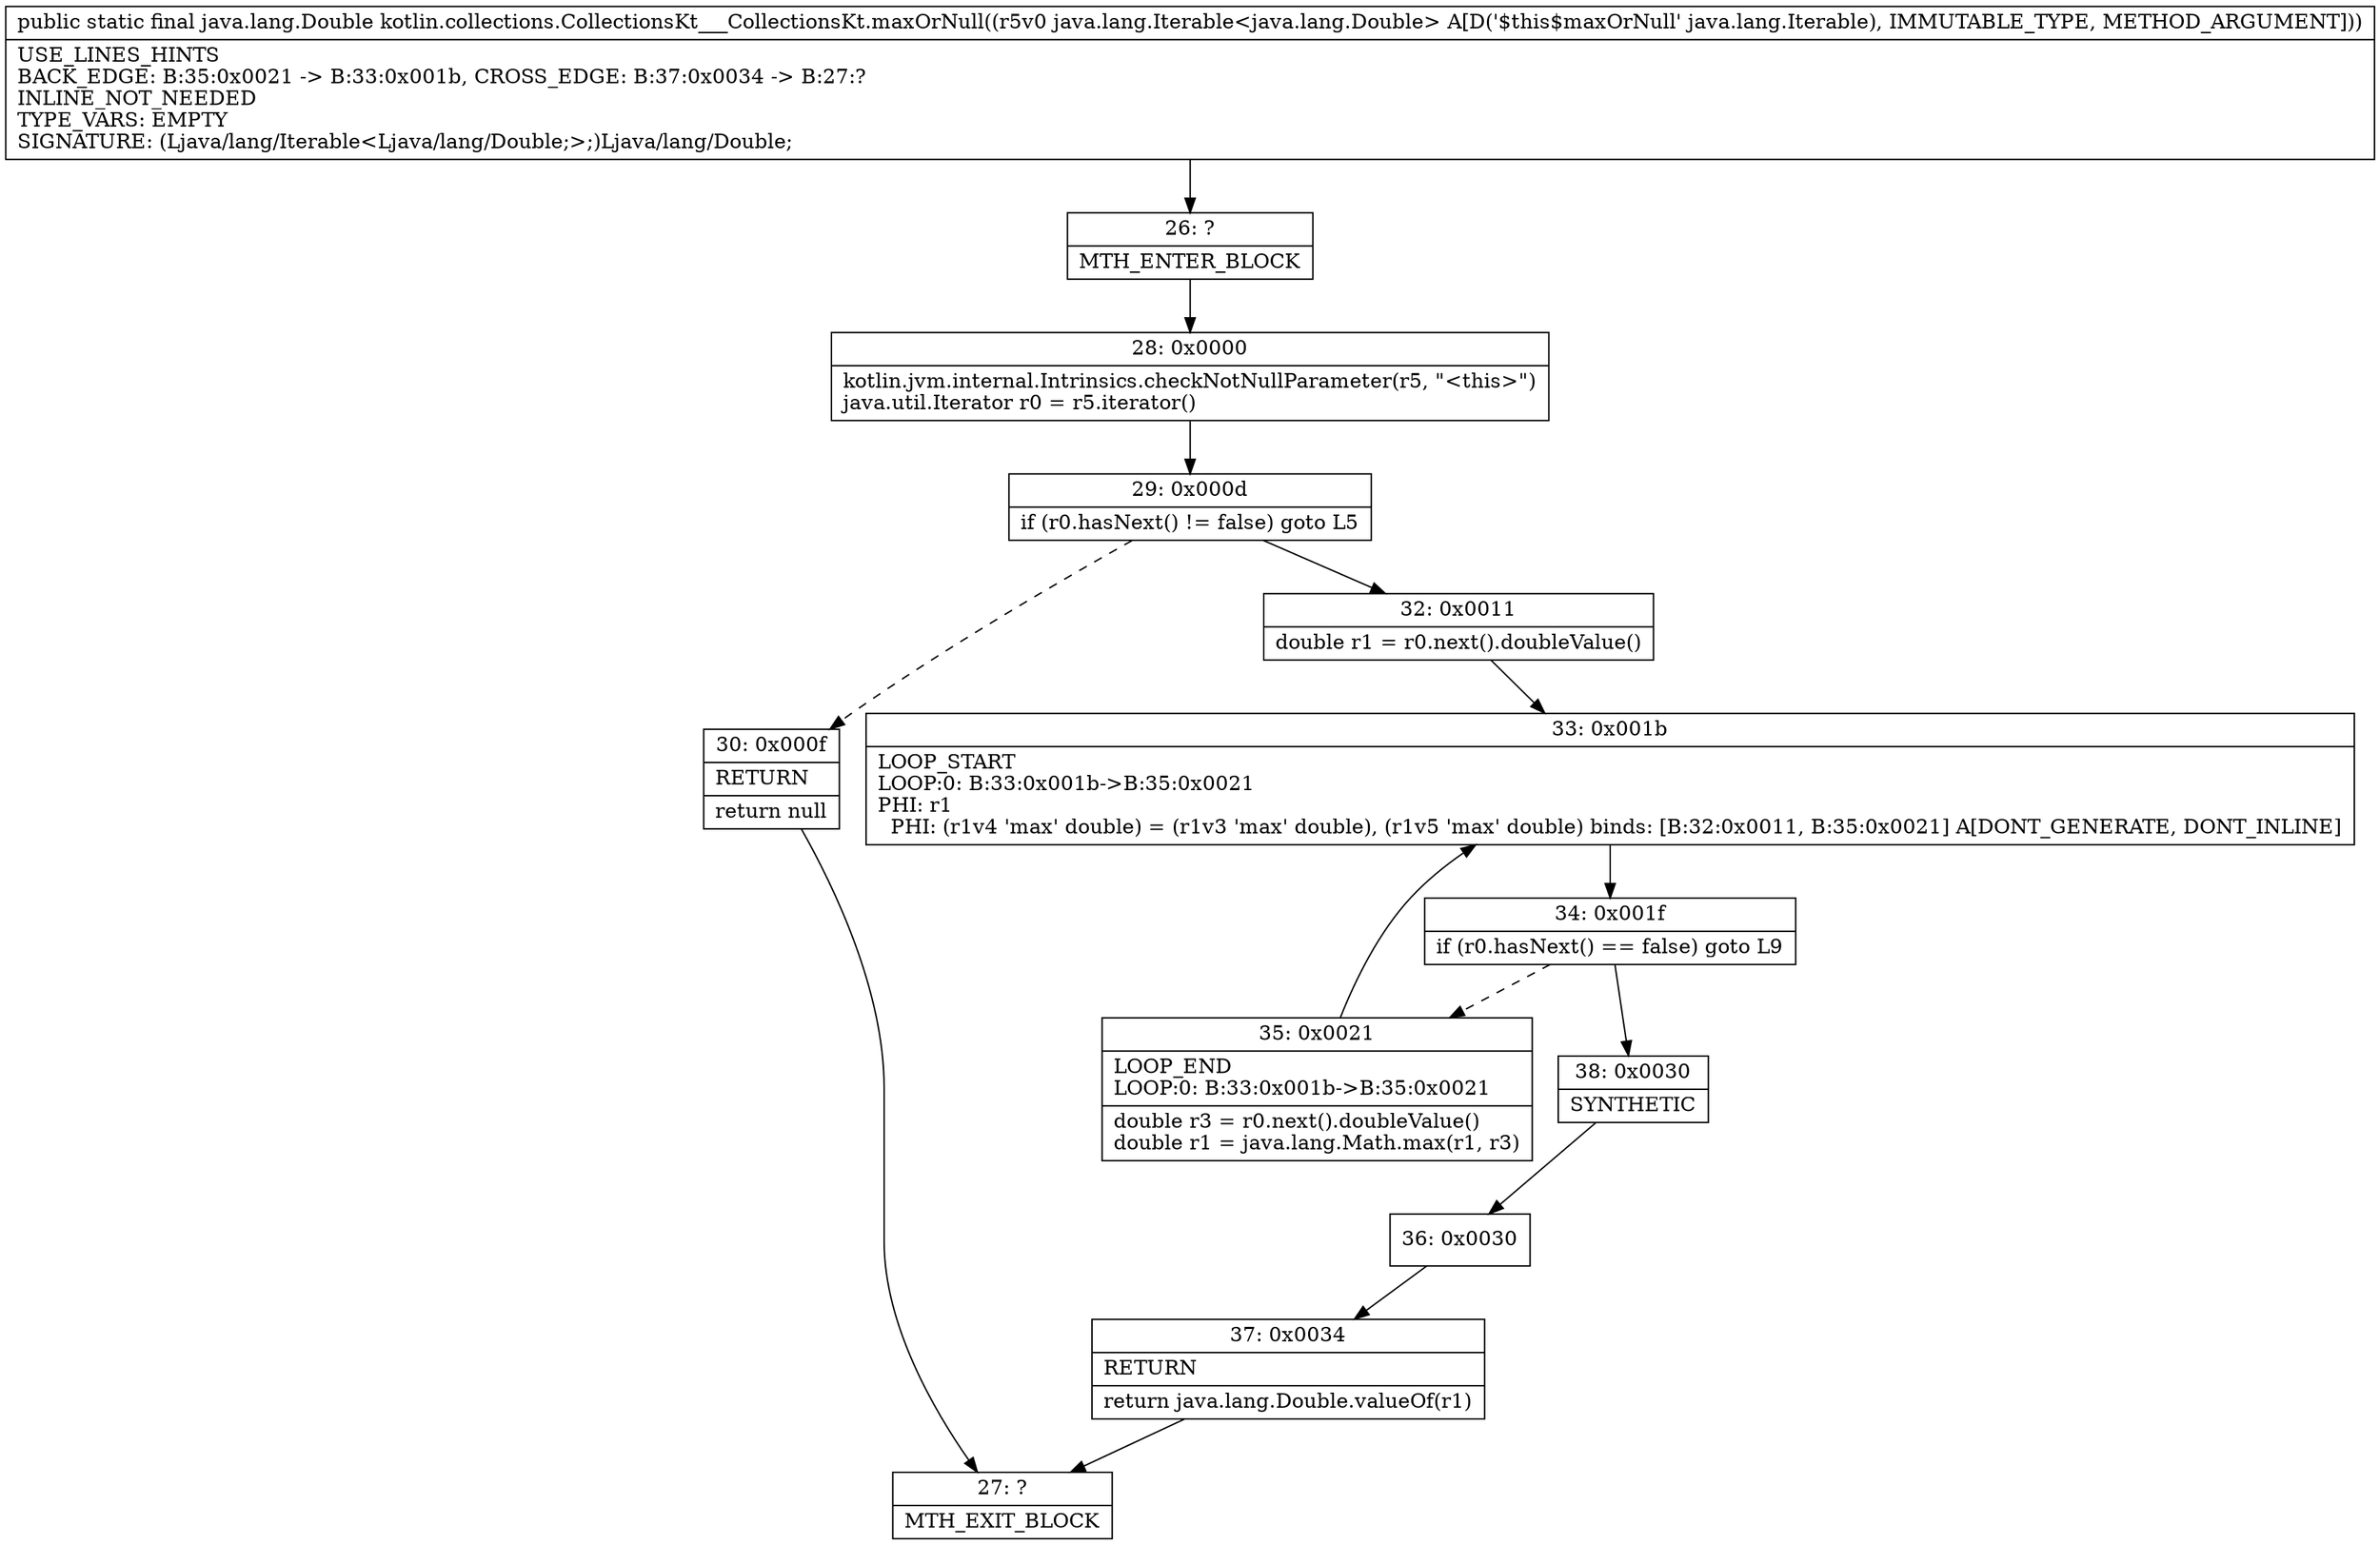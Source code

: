 digraph "CFG forkotlin.collections.CollectionsKt___CollectionsKt.maxOrNull(Ljava\/lang\/Iterable;)Ljava\/lang\/Double;" {
Node_26 [shape=record,label="{26\:\ ?|MTH_ENTER_BLOCK\l}"];
Node_28 [shape=record,label="{28\:\ 0x0000|kotlin.jvm.internal.Intrinsics.checkNotNullParameter(r5, \"\<this\>\")\ljava.util.Iterator r0 = r5.iterator()\l}"];
Node_29 [shape=record,label="{29\:\ 0x000d|if (r0.hasNext() != false) goto L5\l}"];
Node_30 [shape=record,label="{30\:\ 0x000f|RETURN\l|return null\l}"];
Node_27 [shape=record,label="{27\:\ ?|MTH_EXIT_BLOCK\l}"];
Node_32 [shape=record,label="{32\:\ 0x0011|double r1 = r0.next().doubleValue()\l}"];
Node_33 [shape=record,label="{33\:\ 0x001b|LOOP_START\lLOOP:0: B:33:0x001b\-\>B:35:0x0021\lPHI: r1 \l  PHI: (r1v4 'max' double) = (r1v3 'max' double), (r1v5 'max' double) binds: [B:32:0x0011, B:35:0x0021] A[DONT_GENERATE, DONT_INLINE]\l}"];
Node_34 [shape=record,label="{34\:\ 0x001f|if (r0.hasNext() == false) goto L9\l}"];
Node_35 [shape=record,label="{35\:\ 0x0021|LOOP_END\lLOOP:0: B:33:0x001b\-\>B:35:0x0021\l|double r3 = r0.next().doubleValue()\ldouble r1 = java.lang.Math.max(r1, r3)\l}"];
Node_38 [shape=record,label="{38\:\ 0x0030|SYNTHETIC\l}"];
Node_36 [shape=record,label="{36\:\ 0x0030}"];
Node_37 [shape=record,label="{37\:\ 0x0034|RETURN\l|return java.lang.Double.valueOf(r1)\l}"];
MethodNode[shape=record,label="{public static final java.lang.Double kotlin.collections.CollectionsKt___CollectionsKt.maxOrNull((r5v0 java.lang.Iterable\<java.lang.Double\> A[D('$this$maxOrNull' java.lang.Iterable), IMMUTABLE_TYPE, METHOD_ARGUMENT]))  | USE_LINES_HINTS\lBACK_EDGE: B:35:0x0021 \-\> B:33:0x001b, CROSS_EDGE: B:37:0x0034 \-\> B:27:?\lINLINE_NOT_NEEDED\lTYPE_VARS: EMPTY\lSIGNATURE: (Ljava\/lang\/Iterable\<Ljava\/lang\/Double;\>;)Ljava\/lang\/Double;\l}"];
MethodNode -> Node_26;Node_26 -> Node_28;
Node_28 -> Node_29;
Node_29 -> Node_30[style=dashed];
Node_29 -> Node_32;
Node_30 -> Node_27;
Node_32 -> Node_33;
Node_33 -> Node_34;
Node_34 -> Node_35[style=dashed];
Node_34 -> Node_38;
Node_35 -> Node_33;
Node_38 -> Node_36;
Node_36 -> Node_37;
Node_37 -> Node_27;
}


